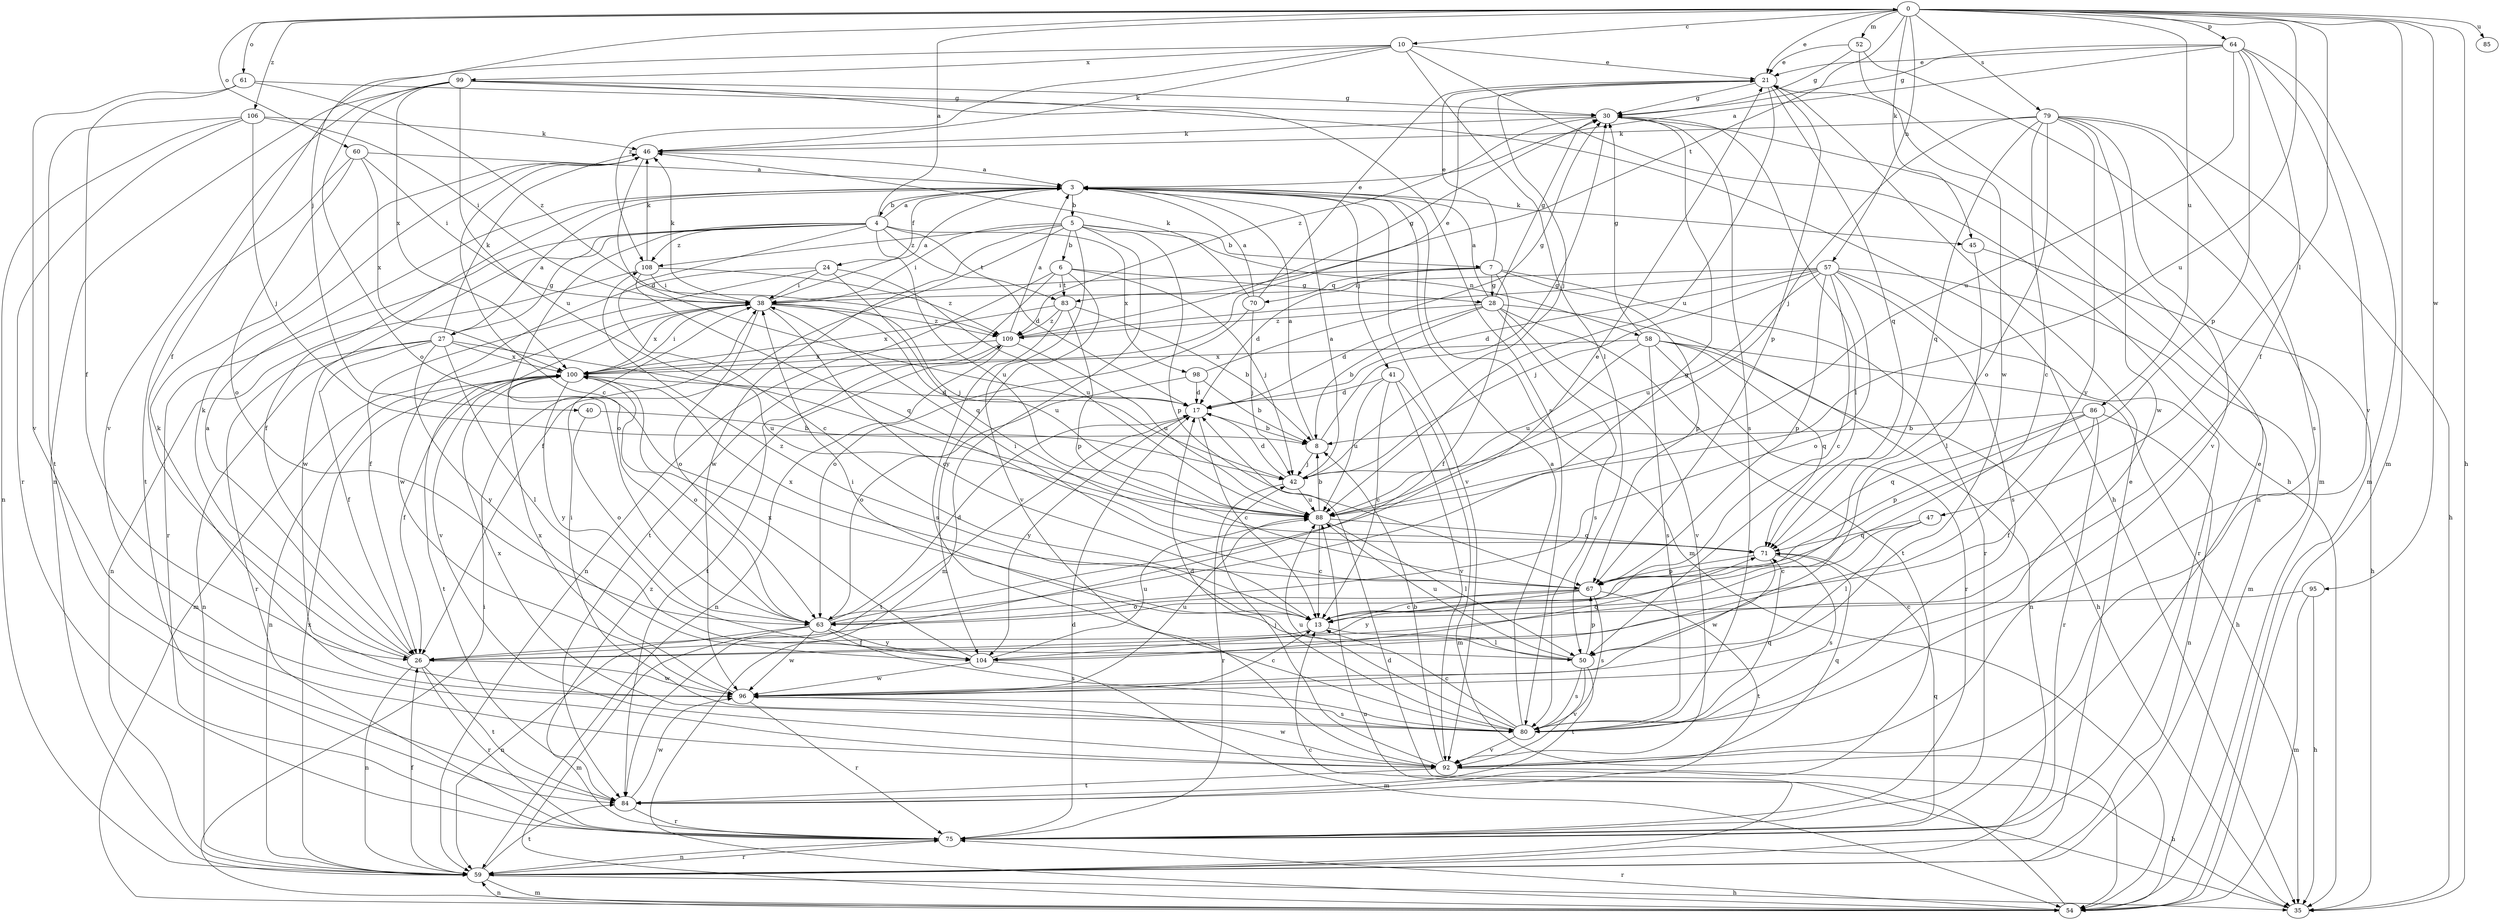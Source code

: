 strict digraph  {
0;
3;
4;
5;
6;
7;
8;
10;
13;
17;
21;
24;
26;
27;
28;
30;
35;
38;
40;
41;
42;
45;
46;
47;
50;
52;
54;
57;
58;
59;
60;
61;
63;
64;
67;
70;
71;
75;
79;
80;
83;
84;
85;
86;
88;
92;
95;
96;
98;
99;
100;
104;
106;
108;
109;
0 -> 10  [label=c];
0 -> 21  [label=e];
0 -> 35  [label=h];
0 -> 40  [label=j];
0 -> 45  [label=k];
0 -> 47  [label=l];
0 -> 52  [label=m];
0 -> 54  [label=m];
0 -> 57  [label=n];
0 -> 60  [label=o];
0 -> 61  [label=o];
0 -> 64  [label=p];
0 -> 79  [label=s];
0 -> 83  [label=t];
0 -> 85  [label=u];
0 -> 86  [label=u];
0 -> 88  [label=u];
0 -> 95  [label=w];
0 -> 106  [label=z];
3 -> 4  [label=b];
3 -> 5  [label=b];
3 -> 24  [label=f];
3 -> 26  [label=f];
3 -> 41  [label=j];
3 -> 45  [label=k];
3 -> 54  [label=m];
3 -> 92  [label=v];
4 -> 0  [label=a];
4 -> 3  [label=a];
4 -> 13  [label=c];
4 -> 17  [label=d];
4 -> 27  [label=g];
4 -> 63  [label=o];
4 -> 75  [label=r];
4 -> 83  [label=t];
4 -> 88  [label=u];
4 -> 96  [label=w];
4 -> 98  [label=x];
4 -> 108  [label=z];
5 -> 6  [label=b];
5 -> 7  [label=b];
5 -> 26  [label=f];
5 -> 38  [label=i];
5 -> 54  [label=m];
5 -> 58  [label=n];
5 -> 67  [label=p];
5 -> 92  [label=v];
5 -> 96  [label=w];
5 -> 108  [label=z];
6 -> 28  [label=g];
6 -> 42  [label=j];
6 -> 59  [label=n];
6 -> 83  [label=t];
6 -> 84  [label=t];
6 -> 104  [label=y];
7 -> 17  [label=d];
7 -> 21  [label=e];
7 -> 26  [label=f];
7 -> 28  [label=g];
7 -> 38  [label=i];
7 -> 67  [label=p];
7 -> 70  [label=q];
7 -> 75  [label=r];
8 -> 3  [label=a];
8 -> 30  [label=g];
8 -> 42  [label=j];
10 -> 21  [label=e];
10 -> 26  [label=f];
10 -> 35  [label=h];
10 -> 46  [label=k];
10 -> 50  [label=l];
10 -> 99  [label=x];
10 -> 108  [label=z];
13 -> 26  [label=f];
13 -> 50  [label=l];
13 -> 108  [label=z];
17 -> 8  [label=b];
17 -> 13  [label=c];
17 -> 84  [label=t];
17 -> 104  [label=y];
21 -> 30  [label=g];
21 -> 42  [label=j];
21 -> 67  [label=p];
21 -> 71  [label=q];
21 -> 88  [label=u];
24 -> 26  [label=f];
24 -> 38  [label=i];
24 -> 71  [label=q];
24 -> 88  [label=u];
24 -> 96  [label=w];
26 -> 3  [label=a];
26 -> 46  [label=k];
26 -> 59  [label=n];
26 -> 75  [label=r];
26 -> 84  [label=t];
26 -> 96  [label=w];
27 -> 3  [label=a];
27 -> 26  [label=f];
27 -> 46  [label=k];
27 -> 50  [label=l];
27 -> 59  [label=n];
27 -> 75  [label=r];
27 -> 88  [label=u];
27 -> 100  [label=x];
27 -> 104  [label=y];
28 -> 3  [label=a];
28 -> 8  [label=b];
28 -> 17  [label=d];
28 -> 30  [label=g];
28 -> 35  [label=h];
28 -> 80  [label=s];
28 -> 84  [label=t];
28 -> 92  [label=v];
28 -> 109  [label=z];
30 -> 46  [label=k];
30 -> 50  [label=l];
30 -> 59  [label=n];
30 -> 80  [label=s];
30 -> 109  [label=z];
35 -> 88  [label=u];
38 -> 3  [label=a];
38 -> 13  [label=c];
38 -> 42  [label=j];
38 -> 46  [label=k];
38 -> 54  [label=m];
38 -> 63  [label=o];
38 -> 88  [label=u];
38 -> 92  [label=v];
38 -> 100  [label=x];
38 -> 109  [label=z];
40 -> 8  [label=b];
40 -> 63  [label=o];
41 -> 13  [label=c];
41 -> 17  [label=d];
41 -> 54  [label=m];
41 -> 88  [label=u];
41 -> 92  [label=v];
42 -> 3  [label=a];
42 -> 17  [label=d];
42 -> 75  [label=r];
42 -> 88  [label=u];
45 -> 35  [label=h];
45 -> 50  [label=l];
46 -> 3  [label=a];
46 -> 13  [label=c];
46 -> 17  [label=d];
47 -> 13  [label=c];
47 -> 50  [label=l];
47 -> 71  [label=q];
50 -> 38  [label=i];
50 -> 67  [label=p];
50 -> 80  [label=s];
50 -> 84  [label=t];
50 -> 88  [label=u];
50 -> 92  [label=v];
52 -> 21  [label=e];
52 -> 30  [label=g];
52 -> 54  [label=m];
52 -> 96  [label=w];
54 -> 17  [label=d];
54 -> 38  [label=i];
54 -> 59  [label=n];
54 -> 75  [label=r];
57 -> 13  [label=c];
57 -> 17  [label=d];
57 -> 38  [label=i];
57 -> 42  [label=j];
57 -> 54  [label=m];
57 -> 63  [label=o];
57 -> 67  [label=p];
57 -> 75  [label=r];
57 -> 80  [label=s];
57 -> 88  [label=u];
57 -> 109  [label=z];
58 -> 30  [label=g];
58 -> 35  [label=h];
58 -> 59  [label=n];
58 -> 71  [label=q];
58 -> 75  [label=r];
58 -> 80  [label=s];
58 -> 88  [label=u];
58 -> 100  [label=x];
59 -> 13  [label=c];
59 -> 21  [label=e];
59 -> 26  [label=f];
59 -> 35  [label=h];
59 -> 54  [label=m];
59 -> 75  [label=r];
59 -> 84  [label=t];
59 -> 100  [label=x];
60 -> 3  [label=a];
60 -> 38  [label=i];
60 -> 63  [label=o];
60 -> 84  [label=t];
60 -> 100  [label=x];
61 -> 26  [label=f];
61 -> 30  [label=g];
61 -> 92  [label=v];
61 -> 109  [label=z];
63 -> 17  [label=d];
63 -> 21  [label=e];
63 -> 30  [label=g];
63 -> 54  [label=m];
63 -> 59  [label=n];
63 -> 80  [label=s];
63 -> 96  [label=w];
63 -> 104  [label=y];
64 -> 3  [label=a];
64 -> 21  [label=e];
64 -> 26  [label=f];
64 -> 30  [label=g];
64 -> 54  [label=m];
64 -> 67  [label=p];
64 -> 88  [label=u];
64 -> 92  [label=v];
67 -> 13  [label=c];
67 -> 38  [label=i];
67 -> 63  [label=o];
67 -> 80  [label=s];
67 -> 84  [label=t];
67 -> 100  [label=x];
67 -> 104  [label=y];
70 -> 3  [label=a];
70 -> 21  [label=e];
70 -> 42  [label=j];
70 -> 46  [label=k];
70 -> 63  [label=o];
71 -> 67  [label=p];
71 -> 80  [label=s];
71 -> 96  [label=w];
75 -> 17  [label=d];
75 -> 21  [label=e];
75 -> 59  [label=n];
75 -> 71  [label=q];
75 -> 109  [label=z];
79 -> 13  [label=c];
79 -> 35  [label=h];
79 -> 42  [label=j];
79 -> 46  [label=k];
79 -> 63  [label=o];
79 -> 71  [label=q];
79 -> 80  [label=s];
79 -> 92  [label=v];
79 -> 96  [label=w];
79 -> 104  [label=y];
80 -> 3  [label=a];
80 -> 13  [label=c];
80 -> 17  [label=d];
80 -> 38  [label=i];
80 -> 71  [label=q];
80 -> 88  [label=u];
80 -> 92  [label=v];
80 -> 100  [label=x];
83 -> 8  [label=b];
83 -> 67  [label=p];
83 -> 80  [label=s];
83 -> 100  [label=x];
83 -> 109  [label=z];
84 -> 75  [label=r];
84 -> 96  [label=w];
86 -> 8  [label=b];
86 -> 26  [label=f];
86 -> 59  [label=n];
86 -> 67  [label=p];
86 -> 71  [label=q];
86 -> 75  [label=r];
88 -> 8  [label=b];
88 -> 13  [label=c];
88 -> 50  [label=l];
88 -> 71  [label=q];
92 -> 8  [label=b];
92 -> 35  [label=h];
92 -> 42  [label=j];
92 -> 71  [label=q];
92 -> 84  [label=t];
92 -> 96  [label=w];
95 -> 13  [label=c];
95 -> 35  [label=h];
95 -> 54  [label=m];
96 -> 13  [label=c];
96 -> 46  [label=k];
96 -> 75  [label=r];
96 -> 80  [label=s];
96 -> 88  [label=u];
96 -> 100  [label=x];
98 -> 8  [label=b];
98 -> 17  [label=d];
98 -> 30  [label=g];
98 -> 63  [label=o];
99 -> 30  [label=g];
99 -> 35  [label=h];
99 -> 59  [label=n];
99 -> 63  [label=o];
99 -> 80  [label=s];
99 -> 88  [label=u];
99 -> 92  [label=v];
99 -> 100  [label=x];
100 -> 17  [label=d];
100 -> 21  [label=e];
100 -> 26  [label=f];
100 -> 38  [label=i];
100 -> 59  [label=n];
100 -> 63  [label=o];
100 -> 84  [label=t];
100 -> 104  [label=y];
104 -> 54  [label=m];
104 -> 71  [label=q];
104 -> 88  [label=u];
104 -> 96  [label=w];
104 -> 100  [label=x];
106 -> 38  [label=i];
106 -> 42  [label=j];
106 -> 46  [label=k];
106 -> 59  [label=n];
106 -> 75  [label=r];
106 -> 84  [label=t];
108 -> 38  [label=i];
108 -> 46  [label=k];
108 -> 59  [label=n];
108 -> 71  [label=q];
108 -> 109  [label=z];
109 -> 3  [label=a];
109 -> 30  [label=g];
109 -> 59  [label=n];
109 -> 84  [label=t];
109 -> 88  [label=u];
109 -> 100  [label=x];
}
